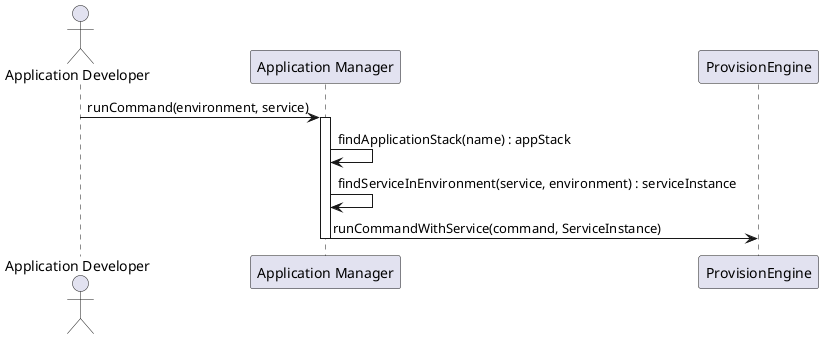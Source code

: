 @startuml
Actor "Application Developer"

"Application Developer" -> "Application Manager" : runCommand(environment, service)
activate "Application Manager"
"Application Manager" -> "Application Manager" :findApplicationStack(name) : appStack
"Application Manager" -> "Application Manager" :findServiceInEnvironment(service, environment) : serviceInstance
"Application Manager" -> "ProvisionEngine" : runCommandWithService(command, ServiceInstance)
deactivate "Application Manager"

@enduml
